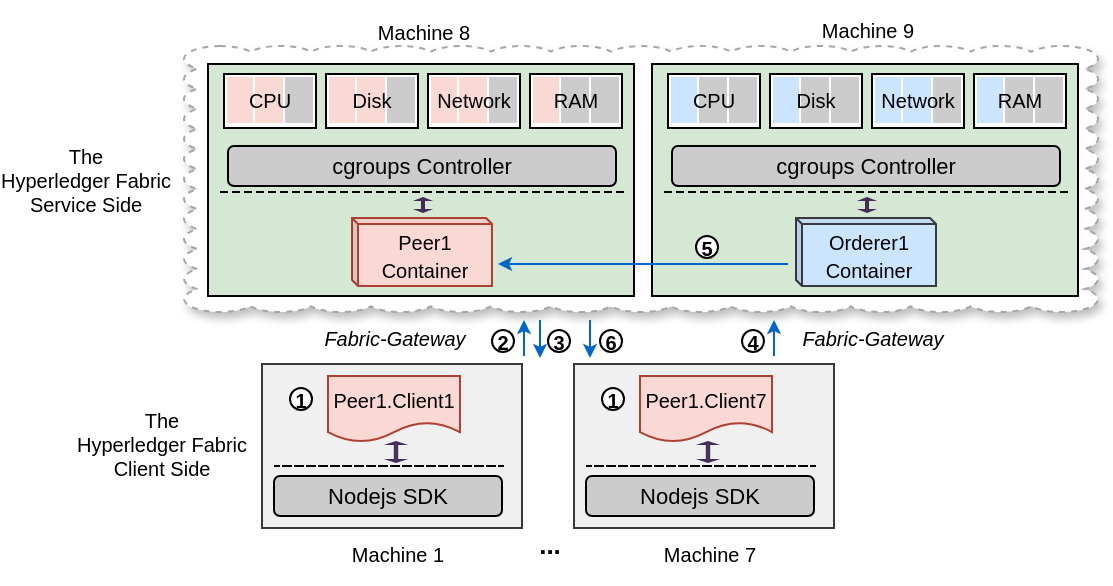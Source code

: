 <mxfile version="20.6.2" type="device"><diagram id="aW8BC6xyf7XYzy20FpQa" name="Page-1"><mxGraphModel dx="1002" dy="615" grid="1" gridSize="10" guides="1" tooltips="1" connect="1" arrows="1" fold="1" page="1" pageScale="1" pageWidth="827" pageHeight="1169" math="0" shadow="0"><root><mxCell id="0"/><mxCell id="1" parent="0"/><mxCell id="XK2W6UIJSNf5Aq3qvfiF-6" value="" style="whiteSpace=wrap;html=1;shape=mxgraph.basic.cloud_rect;gradientColor=none;strokeColor=#A6A6A6;shadow=1;strokeWidth=1;perimeterSpacing=0;sketch=0;dashed=1;" parent="1" vertex="1"><mxGeometry x="267" y="328" width="457" height="133" as="geometry"/></mxCell><mxCell id="_izc5aic09UUB3uyZORW-22" value="&lt;font style=&quot;font-size: 10px;&quot;&gt;Machine 9&lt;/font&gt;" style="text;html=1;strokeColor=none;fillColor=none;align=center;verticalAlign=middle;whiteSpace=wrap;rounded=0;fontSize=10;" parent="1" vertex="1"><mxGeometry x="579" y="305" width="60" height="30" as="geometry"/></mxCell><mxCell id="_izc5aic09UUB3uyZORW-28" value="" style="rounded=0;whiteSpace=wrap;html=1;fillColor=#D5E8D4;" parent="1" vertex="1"><mxGeometry x="279" y="337" width="213" height="116" as="geometry"/></mxCell><mxCell id="_izc5aic09UUB3uyZORW-29" value="cgroups Controller" style="rounded=1;whiteSpace=wrap;html=1;fillColor=#CCCCCC;strokeColor=#000000;fontSize=11;" parent="1" vertex="1"><mxGeometry x="289" y="378" width="194" height="20" as="geometry"/></mxCell><mxCell id="_izc5aic09UUB3uyZORW-30" value="" style="endArrow=none;dashed=1;html=1;rounded=0;fontColor=#000000;shape=link;sketch=0;width=0;endSize=29;" parent="1" edge="1"><mxGeometry width="50" height="50" relative="1" as="geometry"><mxPoint x="487" y="401" as="sourcePoint"/><mxPoint x="285" y="401" as="targetPoint"/></mxGeometry></mxCell><mxCell id="_izc5aic09UUB3uyZORW-31" value="" style="html=1;shadow=0;dashed=0;align=center;verticalAlign=middle;shape=mxgraph.arrows2.twoWayArrow;dy=0.8;dx=1.0;fontColor=#ffffff;strokeColor=#432D57;fillColor=#76608a;direction=south;" parent="1" vertex="1"><mxGeometry x="384" y="404" width="5" height="7" as="geometry"/></mxCell><mxCell id="_izc5aic09UUB3uyZORW-32" value="" style="rounded=0;whiteSpace=wrap;html=1;shadow=0;labelBackgroundColor=none;fontSize=10;fontColor=#000000;strokeColor=#000000;fillColor=#FFFFFF;" parent="1" vertex="1"><mxGeometry x="287" y="342" width="46" height="27" as="geometry"/></mxCell><mxCell id="_izc5aic09UUB3uyZORW-33" value="" style="rounded=0;whiteSpace=wrap;html=1;shadow=0;fontSize=10;strokeColor=#FFFFFF;fillColor=#fad9d5;imageWidth=21;imageHeight=21;absoluteArcSize=1;" parent="1" vertex="1"><mxGeometry x="288" y="343" width="15" height="24" as="geometry"/></mxCell><mxCell id="_izc5aic09UUB3uyZORW-34" value="" style="rounded=0;whiteSpace=wrap;html=1;shadow=0;fontSize=10;strokeColor=#FFFFFF;fillColor=#fad9d5;imageWidth=21;imageHeight=21;absoluteArcSize=1;" parent="1" vertex="1"><mxGeometry x="302" y="343" width="15" height="24" as="geometry"/></mxCell><mxCell id="_izc5aic09UUB3uyZORW-35" value="" style="rounded=0;whiteSpace=wrap;html=1;shadow=0;fontSize=10;fontColor=#000000;strokeColor=#FFFFFF;fillColor=#CCCCCC;imageWidth=21;imageHeight=21;absoluteArcSize=1;" parent="1" vertex="1"><mxGeometry x="317" y="343" width="15" height="24" as="geometry"/></mxCell><mxCell id="_izc5aic09UUB3uyZORW-36" value="CPU" style="text;html=1;strokeColor=none;fillColor=none;align=center;verticalAlign=middle;whiteSpace=wrap;rounded=0;fontSize=10;" parent="1" vertex="1"><mxGeometry x="283" y="343" width="54" height="24" as="geometry"/></mxCell><mxCell id="_izc5aic09UUB3uyZORW-37" value="" style="rounded=0;whiteSpace=wrap;html=1;shadow=0;labelBackgroundColor=none;fontSize=10;fontColor=#000000;strokeColor=#000000;fillColor=#FFFFFF;" parent="1" vertex="1"><mxGeometry x="338" y="342" width="46" height="27" as="geometry"/></mxCell><mxCell id="_izc5aic09UUB3uyZORW-38" value="" style="rounded=0;whiteSpace=wrap;html=1;shadow=0;fontSize=10;strokeColor=#FFFFFF;fillColor=#fad9d5;imageWidth=21;imageHeight=21;absoluteArcSize=1;" parent="1" vertex="1"><mxGeometry x="339" y="343" width="15" height="24" as="geometry"/></mxCell><mxCell id="_izc5aic09UUB3uyZORW-39" value="" style="rounded=0;whiteSpace=wrap;html=1;shadow=0;fontSize=10;strokeColor=#FFFFFF;fillColor=#fad9d5;imageWidth=21;imageHeight=21;absoluteArcSize=1;" parent="1" vertex="1"><mxGeometry x="353" y="343" width="15" height="24" as="geometry"/></mxCell><mxCell id="_izc5aic09UUB3uyZORW-40" value="" style="rounded=0;whiteSpace=wrap;html=1;shadow=0;fontSize=10;fontColor=#000000;strokeColor=#FFFFFF;fillColor=#CCCCCC;imageWidth=21;imageHeight=21;absoluteArcSize=1;" parent="1" vertex="1"><mxGeometry x="368" y="343" width="15" height="24" as="geometry"/></mxCell><mxCell id="_izc5aic09UUB3uyZORW-41" value="Disk" style="text;html=1;strokeColor=none;fillColor=none;align=center;verticalAlign=middle;whiteSpace=wrap;rounded=0;fontSize=10;" parent="1" vertex="1"><mxGeometry x="334" y="343" width="54" height="24" as="geometry"/></mxCell><mxCell id="_izc5aic09UUB3uyZORW-42" value="" style="rounded=0;whiteSpace=wrap;html=1;shadow=0;labelBackgroundColor=none;fontSize=10;fontColor=#000000;strokeColor=#000000;fillColor=#FFFFFF;" parent="1" vertex="1"><mxGeometry x="389" y="342" width="46" height="27" as="geometry"/></mxCell><mxCell id="_izc5aic09UUB3uyZORW-43" value="" style="rounded=0;whiteSpace=wrap;html=1;shadow=0;fontSize=10;strokeColor=#FFFFFF;fillColor=#fad9d5;imageWidth=21;imageHeight=21;absoluteArcSize=1;" parent="1" vertex="1"><mxGeometry x="390" y="343" width="15" height="24" as="geometry"/></mxCell><mxCell id="_izc5aic09UUB3uyZORW-44" value="" style="rounded=0;whiteSpace=wrap;html=1;shadow=0;fontSize=10;strokeColor=#FFFFFF;fillColor=#fad9d5;imageWidth=21;imageHeight=21;absoluteArcSize=1;" parent="1" vertex="1"><mxGeometry x="404" y="343" width="15" height="24" as="geometry"/></mxCell><mxCell id="_izc5aic09UUB3uyZORW-45" value="" style="rounded=0;whiteSpace=wrap;html=1;shadow=0;fontSize=10;fontColor=#000000;strokeColor=#FFFFFF;fillColor=#CCCCCC;imageWidth=21;imageHeight=21;absoluteArcSize=1;" parent="1" vertex="1"><mxGeometry x="419" y="343" width="15" height="24" as="geometry"/></mxCell><mxCell id="_izc5aic09UUB3uyZORW-46" value="Network" style="text;html=1;strokeColor=none;fillColor=none;align=center;verticalAlign=middle;whiteSpace=wrap;rounded=0;fontSize=10;" parent="1" vertex="1"><mxGeometry x="385" y="343" width="54" height="24" as="geometry"/></mxCell><mxCell id="_izc5aic09UUB3uyZORW-47" value="&lt;font style=&quot;font-size: 10px;&quot;&gt;Peer1&lt;br style=&quot;&quot;&gt;Container&lt;/font&gt;" style="shape=cube;whiteSpace=wrap;html=1;boundedLbl=1;backgroundOutline=1;darkOpacity=0.05;darkOpacity2=0.1;shadow=0;size=3;fontSize=11;fillColor=#fad9d5;strokeColor=#ae4132;" parent="1" vertex="1"><mxGeometry x="351" y="414" width="70" height="34" as="geometry"/></mxCell><mxCell id="_izc5aic09UUB3uyZORW-48" value="&lt;font style=&quot;font-size: 10px;&quot;&gt;Machine 8&lt;/font&gt;" style="text;html=1;strokeColor=none;fillColor=none;align=center;verticalAlign=middle;whiteSpace=wrap;rounded=0;fontSize=10;" parent="1" vertex="1"><mxGeometry x="357" y="306" width="60" height="30" as="geometry"/></mxCell><mxCell id="_izc5aic09UUB3uyZORW-52" value="&lt;font style=&quot;font-size: 10px;&quot;&gt;The Hyperledger&amp;nbsp;Fabric&lt;br&gt;Service Side&lt;br&gt;&lt;/font&gt;" style="text;html=1;strokeColor=none;fillColor=none;align=center;verticalAlign=middle;whiteSpace=wrap;rounded=0;fontSize=8;" parent="1" vertex="1"><mxGeometry x="188" y="380" width="60" height="30" as="geometry"/></mxCell><mxCell id="_izc5aic09UUB3uyZORW-53" value="" style="rounded=0;whiteSpace=wrap;html=1;fillColor=#F0F0F0;strokeColor=#36393d;" parent="1" vertex="1"><mxGeometry x="462" y="487" width="130" height="82" as="geometry"/></mxCell><mxCell id="_izc5aic09UUB3uyZORW-54" value="Nodejs SDK" style="rounded=1;whiteSpace=wrap;html=1;fontSize=11;fillColor=#CCCCCC;strokeColor=#000000;" parent="1" vertex="1"><mxGeometry x="468" y="543" width="114" height="20" as="geometry"/></mxCell><mxCell id="_izc5aic09UUB3uyZORW-55" value="" style="endArrow=none;dashed=1;html=1;rounded=0;fontColor=#000000;shape=link;sketch=0;width=0;" parent="1" edge="1"><mxGeometry width="50" height="50" relative="1" as="geometry"><mxPoint x="583" y="538.0" as="sourcePoint"/><mxPoint x="468.0" y="538.0" as="targetPoint"/></mxGeometry></mxCell><mxCell id="_izc5aic09UUB3uyZORW-56" value="" style="html=1;shadow=0;dashed=0;align=center;verticalAlign=middle;shape=mxgraph.arrows2.twoWayArrow;dy=0.8;dx=1.0;fontColor=#ffffff;strokeColor=#432D57;fillColor=#76608a;direction=south;" parent="1" vertex="1"><mxGeometry x="526" y="526" width="6" height="10" as="geometry"/></mxCell><mxCell id="_izc5aic09UUB3uyZORW-57" value="&lt;font style=&quot;font-size: 10px;&quot;&gt;Peer1.Client7&lt;/font&gt;" style="shape=document;whiteSpace=wrap;html=1;boundedLbl=1;fillColor=#fad9d5;strokeColor=#ae4132;" parent="1" vertex="1"><mxGeometry x="495" y="493" width="66" height="33" as="geometry"/></mxCell><mxCell id="_izc5aic09UUB3uyZORW-58" value="&lt;font style=&quot;font-size: 10px;&quot;&gt;Machine 7&lt;/font&gt;" style="text;html=1;strokeColor=none;fillColor=none;align=center;verticalAlign=middle;whiteSpace=wrap;rounded=0;fontSize=10;" parent="1" vertex="1"><mxGeometry x="500" y="567" width="60" height="30" as="geometry"/></mxCell><mxCell id="_izc5aic09UUB3uyZORW-59" value="1" style="ellipse;whiteSpace=wrap;html=1;aspect=fixed;fontSize=10;strokeColor=#000000;fillColor=#FFFFFF;fontStyle=1" parent="1" vertex="1"><mxGeometry x="476" y="499" width="11" height="11" as="geometry"/></mxCell><mxCell id="_izc5aic09UUB3uyZORW-60" value="" style="rounded=0;whiteSpace=wrap;html=1;fillColor=#F0F0F0;strokeColor=#36393d;" parent="1" vertex="1"><mxGeometry x="306" y="487" width="130" height="82" as="geometry"/></mxCell><mxCell id="_izc5aic09UUB3uyZORW-61" value="Nodejs SDK" style="rounded=1;whiteSpace=wrap;html=1;fontSize=11;fillColor=#CCCCCC;strokeColor=#000000;" parent="1" vertex="1"><mxGeometry x="312" y="543" width="114" height="20" as="geometry"/></mxCell><mxCell id="_izc5aic09UUB3uyZORW-62" value="" style="endArrow=none;dashed=1;html=1;rounded=0;fontColor=#000000;shape=link;sketch=0;width=0;" parent="1" edge="1"><mxGeometry width="50" height="50" relative="1" as="geometry"><mxPoint x="427.0" y="538.0" as="sourcePoint"/><mxPoint x="312.0" y="538.0" as="targetPoint"/></mxGeometry></mxCell><mxCell id="_izc5aic09UUB3uyZORW-63" value="" style="html=1;shadow=0;dashed=0;align=center;verticalAlign=middle;shape=mxgraph.arrows2.twoWayArrow;dy=0.8;dx=1.0;fontColor=#ffffff;strokeColor=#432D57;fillColor=#76608a;direction=south;" parent="1" vertex="1"><mxGeometry x="370" y="526" width="6" height="10" as="geometry"/></mxCell><mxCell id="_izc5aic09UUB3uyZORW-64" value="&lt;font style=&quot;font-size: 10px;&quot;&gt;Peer1.Client1&lt;/font&gt;" style="shape=document;whiteSpace=wrap;html=1;boundedLbl=1;fillColor=#fad9d5;strokeColor=#ae4132;" parent="1" vertex="1"><mxGeometry x="339" y="493" width="66" height="33" as="geometry"/></mxCell><mxCell id="_izc5aic09UUB3uyZORW-65" value="&lt;font style=&quot;font-size: 10px;&quot;&gt;Machine 1&lt;/font&gt;" style="text;html=1;strokeColor=none;fillColor=none;align=center;verticalAlign=middle;whiteSpace=wrap;rounded=0;fontSize=10;" parent="1" vertex="1"><mxGeometry x="344" y="567" width="60" height="30" as="geometry"/></mxCell><mxCell id="_izc5aic09UUB3uyZORW-66" value="1" style="ellipse;whiteSpace=wrap;html=1;aspect=fixed;fontSize=10;strokeColor=#000000;fillColor=#FFFFFF;fontStyle=1" parent="1" vertex="1"><mxGeometry x="320" y="499" width="11" height="11" as="geometry"/></mxCell><mxCell id="_izc5aic09UUB3uyZORW-67" value="&lt;b&gt;&lt;font style=&quot;font-size: 13px;&quot;&gt;...&lt;/font&gt;&lt;/b&gt;" style="text;html=1;strokeColor=none;fillColor=none;align=center;verticalAlign=middle;whiteSpace=wrap;rounded=0;fontSize=10;" parent="1" vertex="1"><mxGeometry x="420" y="562" width="60" height="30" as="geometry"/></mxCell><mxCell id="_izc5aic09UUB3uyZORW-69" value="" style="endArrow=classic;html=1;rounded=0;fontSize=10;strokeColor=#0066CC;endSize=4;startSize=4;" parent="1" edge="1"><mxGeometry width="50" height="50" relative="1" as="geometry"><mxPoint x="562" y="483" as="sourcePoint"/><mxPoint x="562" y="465.0" as="targetPoint"/></mxGeometry></mxCell><mxCell id="_izc5aic09UUB3uyZORW-70" value="4" style="ellipse;whiteSpace=wrap;html=1;aspect=fixed;fontSize=10;strokeColor=#000000;fillColor=#FFFFFF;fontStyle=1" parent="1" vertex="1"><mxGeometry x="546" y="470" width="11" height="11" as="geometry"/></mxCell><mxCell id="_izc5aic09UUB3uyZORW-71" value="" style="endArrow=classic;html=1;rounded=0;fontSize=10;strokeColor=#0066CC;endSize=4;startSize=4;" parent="1" edge="1"><mxGeometry width="50" height="50" relative="1" as="geometry"><mxPoint x="437.0" y="483" as="sourcePoint"/><mxPoint x="437.0" y="465.0" as="targetPoint"/></mxGeometry></mxCell><mxCell id="_izc5aic09UUB3uyZORW-72" value="" style="endArrow=classic;html=1;rounded=0;fontSize=10;strokeColor=#0066CC;endSize=4;startSize=4;jumpSize=6;" parent="1" edge="1"><mxGeometry width="50" height="50" relative="1" as="geometry"><mxPoint x="445.0" y="465.0" as="sourcePoint"/><mxPoint x="445.0" y="484" as="targetPoint"/></mxGeometry></mxCell><mxCell id="_izc5aic09UUB3uyZORW-73" value="" style="endArrow=classic;html=1;rounded=0;fontSize=10;strokeColor=#0066CC;endSize=4;startSize=4;jumpSize=6;" parent="1" edge="1"><mxGeometry width="50" height="50" relative="1" as="geometry"><mxPoint x="470.0" y="465.0" as="sourcePoint"/><mxPoint x="470.0" y="484" as="targetPoint"/></mxGeometry></mxCell><mxCell id="_izc5aic09UUB3uyZORW-74" value="2" style="ellipse;whiteSpace=wrap;html=1;aspect=fixed;fontSize=10;strokeColor=#000000;fillColor=#FFFFFF;fontStyle=1" parent="1" vertex="1"><mxGeometry x="421" y="470" width="11" height="11" as="geometry"/></mxCell><mxCell id="_izc5aic09UUB3uyZORW-75" value="3" style="ellipse;whiteSpace=wrap;html=1;aspect=fixed;fontSize=10;strokeColor=#000000;fillColor=#FFFFFF;fontStyle=1" parent="1" vertex="1"><mxGeometry x="449" y="470" width="11" height="11" as="geometry"/></mxCell><mxCell id="_izc5aic09UUB3uyZORW-76" value="6" style="ellipse;whiteSpace=wrap;html=1;aspect=fixed;fontSize=10;strokeColor=#000000;fillColor=#FFFFFF;fontStyle=1" parent="1" vertex="1"><mxGeometry x="475" y="470" width="11" height="11" as="geometry"/></mxCell><mxCell id="ahnX-Xyx6NTxRVOsWMf1-1" value="" style="rounded=0;whiteSpace=wrap;html=1;shadow=0;labelBackgroundColor=none;fontSize=10;fontColor=#000000;strokeColor=#000000;fillColor=#FFFFFF;" parent="1" vertex="1"><mxGeometry x="440" y="342" width="46" height="27" as="geometry"/></mxCell><mxCell id="ahnX-Xyx6NTxRVOsWMf1-2" value="" style="rounded=0;whiteSpace=wrap;html=1;shadow=0;fontSize=10;strokeColor=#FFFFFF;fillColor=#fad9d5;imageWidth=21;imageHeight=21;absoluteArcSize=1;" parent="1" vertex="1"><mxGeometry x="441" y="343" width="15" height="24" as="geometry"/></mxCell><mxCell id="ahnX-Xyx6NTxRVOsWMf1-3" value="" style="rounded=0;whiteSpace=wrap;html=1;shadow=0;fontSize=10;strokeColor=#FFFFFF;fillColor=#CCCCCC;imageWidth=21;imageHeight=21;absoluteArcSize=1;" parent="1" vertex="1"><mxGeometry x="455" y="343" width="15" height="24" as="geometry"/></mxCell><mxCell id="ahnX-Xyx6NTxRVOsWMf1-4" value="" style="rounded=0;whiteSpace=wrap;html=1;shadow=0;fontSize=10;fontColor=#000000;strokeColor=#FFFFFF;fillColor=#CCCCCC;imageWidth=21;imageHeight=21;absoluteArcSize=1;" parent="1" vertex="1"><mxGeometry x="470" y="343" width="15" height="24" as="geometry"/></mxCell><mxCell id="ahnX-Xyx6NTxRVOsWMf1-5" value="RAM" style="text;html=1;strokeColor=none;fillColor=none;align=center;verticalAlign=middle;whiteSpace=wrap;rounded=0;fontSize=10;" parent="1" vertex="1"><mxGeometry x="436" y="343" width="54" height="24" as="geometry"/></mxCell><mxCell id="ahnX-Xyx6NTxRVOsWMf1-6" value="" style="rounded=0;whiteSpace=wrap;html=1;fillColor=#D5E8D4;" parent="1" vertex="1"><mxGeometry x="501" y="337" width="213" height="116" as="geometry"/></mxCell><mxCell id="ahnX-Xyx6NTxRVOsWMf1-7" value="cgroups Controller" style="rounded=1;whiteSpace=wrap;html=1;fillColor=#CCCCCC;strokeColor=#000000;fontSize=11;" parent="1" vertex="1"><mxGeometry x="511" y="378" width="194" height="20" as="geometry"/></mxCell><mxCell id="ahnX-Xyx6NTxRVOsWMf1-8" value="" style="endArrow=none;dashed=1;html=1;rounded=0;fontColor=#000000;shape=link;sketch=0;width=0;endSize=29;" parent="1" edge="1"><mxGeometry width="50" height="50" relative="1" as="geometry"><mxPoint x="709" y="401" as="sourcePoint"/><mxPoint x="507" y="401" as="targetPoint"/></mxGeometry></mxCell><mxCell id="ahnX-Xyx6NTxRVOsWMf1-9" value="" style="html=1;shadow=0;dashed=0;align=center;verticalAlign=middle;shape=mxgraph.arrows2.twoWayArrow;dy=0.8;dx=1.0;fontColor=#ffffff;strokeColor=#432D57;fillColor=#76608a;direction=south;" parent="1" vertex="1"><mxGeometry x="606" y="404" width="5" height="7" as="geometry"/></mxCell><mxCell id="ahnX-Xyx6NTxRVOsWMf1-10" value="" style="rounded=0;whiteSpace=wrap;html=1;shadow=0;labelBackgroundColor=none;fontSize=10;fontColor=#000000;strokeColor=#000000;fillColor=#FFFFFF;" parent="1" vertex="1"><mxGeometry x="509" y="342" width="46" height="27" as="geometry"/></mxCell><mxCell id="ahnX-Xyx6NTxRVOsWMf1-11" value="" style="rounded=0;whiteSpace=wrap;html=1;shadow=0;fontSize=10;strokeColor=#FFFFFF;fillColor=#CCE5FF;imageWidth=21;imageHeight=21;absoluteArcSize=1;" parent="1" vertex="1"><mxGeometry x="510" y="343" width="15" height="24" as="geometry"/></mxCell><mxCell id="ahnX-Xyx6NTxRVOsWMf1-12" value="" style="rounded=0;whiteSpace=wrap;html=1;shadow=0;fontSize=10;strokeColor=#FFFFFF;fillColor=#CCCCCC;imageWidth=21;imageHeight=21;absoluteArcSize=1;" parent="1" vertex="1"><mxGeometry x="524" y="343" width="15" height="24" as="geometry"/></mxCell><mxCell id="ahnX-Xyx6NTxRVOsWMf1-13" value="" style="rounded=0;whiteSpace=wrap;html=1;shadow=0;fontSize=10;fontColor=#000000;strokeColor=#FFFFFF;fillColor=#CCCCCC;imageWidth=21;imageHeight=21;absoluteArcSize=1;" parent="1" vertex="1"><mxGeometry x="539" y="343" width="15" height="24" as="geometry"/></mxCell><mxCell id="ahnX-Xyx6NTxRVOsWMf1-14" value="CPU" style="text;html=1;strokeColor=none;fillColor=none;align=center;verticalAlign=middle;whiteSpace=wrap;rounded=0;fontSize=10;" parent="1" vertex="1"><mxGeometry x="505" y="343" width="54" height="24" as="geometry"/></mxCell><mxCell id="ahnX-Xyx6NTxRVOsWMf1-15" value="" style="rounded=0;whiteSpace=wrap;html=1;shadow=0;labelBackgroundColor=none;fontSize=10;fontColor=#000000;strokeColor=#000000;fillColor=#FFFFFF;" parent="1" vertex="1"><mxGeometry x="560" y="342" width="46" height="27" as="geometry"/></mxCell><mxCell id="ahnX-Xyx6NTxRVOsWMf1-16" value="" style="rounded=0;whiteSpace=wrap;html=1;shadow=0;fontSize=10;strokeColor=#FFFFFF;fillColor=#CCE5FF;imageWidth=21;imageHeight=21;absoluteArcSize=1;" parent="1" vertex="1"><mxGeometry x="561" y="343" width="15" height="24" as="geometry"/></mxCell><mxCell id="ahnX-Xyx6NTxRVOsWMf1-17" value="" style="rounded=0;whiteSpace=wrap;html=1;shadow=0;fontSize=10;strokeColor=#FFFFFF;fillColor=#CCCCCC;imageWidth=21;imageHeight=21;absoluteArcSize=1;" parent="1" vertex="1"><mxGeometry x="575" y="343" width="15" height="24" as="geometry"/></mxCell><mxCell id="ahnX-Xyx6NTxRVOsWMf1-18" value="" style="rounded=0;whiteSpace=wrap;html=1;shadow=0;fontSize=10;fontColor=#000000;strokeColor=#FFFFFF;fillColor=#CCCCCC;imageWidth=21;imageHeight=21;absoluteArcSize=1;" parent="1" vertex="1"><mxGeometry x="590" y="343" width="15" height="24" as="geometry"/></mxCell><mxCell id="ahnX-Xyx6NTxRVOsWMf1-19" value="Disk" style="text;html=1;strokeColor=none;fillColor=none;align=center;verticalAlign=middle;whiteSpace=wrap;rounded=0;fontSize=10;" parent="1" vertex="1"><mxGeometry x="556" y="343" width="54" height="24" as="geometry"/></mxCell><mxCell id="ahnX-Xyx6NTxRVOsWMf1-20" value="" style="rounded=0;whiteSpace=wrap;html=1;shadow=0;labelBackgroundColor=none;fontSize=10;fontColor=#000000;strokeColor=#000000;fillColor=#FFFFFF;" parent="1" vertex="1"><mxGeometry x="611" y="342" width="46" height="27" as="geometry"/></mxCell><mxCell id="ahnX-Xyx6NTxRVOsWMf1-21" value="" style="rounded=0;whiteSpace=wrap;html=1;shadow=0;fontSize=10;strokeColor=#FFFFFF;fillColor=#CCE5FF;imageWidth=21;imageHeight=21;absoluteArcSize=1;" parent="1" vertex="1"><mxGeometry x="612" y="343" width="15" height="24" as="geometry"/></mxCell><mxCell id="ahnX-Xyx6NTxRVOsWMf1-22" value="" style="rounded=0;whiteSpace=wrap;html=1;shadow=0;fontSize=10;strokeColor=#FFFFFF;fillColor=#CCE5FF;imageWidth=21;imageHeight=21;absoluteArcSize=1;" parent="1" vertex="1"><mxGeometry x="626" y="343" width="15" height="24" as="geometry"/></mxCell><mxCell id="ahnX-Xyx6NTxRVOsWMf1-23" value="" style="rounded=0;whiteSpace=wrap;html=1;shadow=0;fontSize=10;fontColor=#000000;strokeColor=#FFFFFF;fillColor=#CCCCCC;imageWidth=21;imageHeight=21;absoluteArcSize=1;" parent="1" vertex="1"><mxGeometry x="641" y="343" width="15" height="24" as="geometry"/></mxCell><mxCell id="ahnX-Xyx6NTxRVOsWMf1-24" value="Network" style="text;html=1;strokeColor=none;fillColor=none;align=center;verticalAlign=middle;whiteSpace=wrap;rounded=0;fontSize=10;" parent="1" vertex="1"><mxGeometry x="607" y="343" width="54" height="24" as="geometry"/></mxCell><mxCell id="ahnX-Xyx6NTxRVOsWMf1-25" value="&lt;font style=&quot;font-size: 10px;&quot;&gt;Orderer1&lt;br style=&quot;&quot;&gt;Container&lt;/font&gt;" style="shape=cube;whiteSpace=wrap;html=1;boundedLbl=1;backgroundOutline=1;darkOpacity=0.05;darkOpacity2=0.1;shadow=0;size=3;fontSize=11;fillColor=#cce5ff;strokeColor=#36393d;" parent="1" vertex="1"><mxGeometry x="573" y="414" width="70" height="34" as="geometry"/></mxCell><mxCell id="ahnX-Xyx6NTxRVOsWMf1-26" value="" style="rounded=0;whiteSpace=wrap;html=1;shadow=0;labelBackgroundColor=none;fontSize=10;fontColor=#000000;strokeColor=#000000;fillColor=#FFFFFF;" parent="1" vertex="1"><mxGeometry x="662" y="342" width="46" height="27" as="geometry"/></mxCell><mxCell id="ahnX-Xyx6NTxRVOsWMf1-27" value="" style="rounded=0;whiteSpace=wrap;html=1;shadow=0;fontSize=10;strokeColor=#FFFFFF;fillColor=#CCE5FF;imageWidth=21;imageHeight=21;absoluteArcSize=1;" parent="1" vertex="1"><mxGeometry x="663" y="343" width="15" height="24" as="geometry"/></mxCell><mxCell id="ahnX-Xyx6NTxRVOsWMf1-28" value="" style="rounded=0;whiteSpace=wrap;html=1;shadow=0;fontSize=10;strokeColor=#FFFFFF;fillColor=#CCCCCC;imageWidth=21;imageHeight=21;absoluteArcSize=1;" parent="1" vertex="1"><mxGeometry x="677" y="343" width="15" height="24" as="geometry"/></mxCell><mxCell id="ahnX-Xyx6NTxRVOsWMf1-29" value="" style="rounded=0;whiteSpace=wrap;html=1;shadow=0;fontSize=10;fontColor=#000000;strokeColor=#FFFFFF;fillColor=#CCCCCC;imageWidth=21;imageHeight=21;absoluteArcSize=1;" parent="1" vertex="1"><mxGeometry x="692" y="343" width="15" height="24" as="geometry"/></mxCell><mxCell id="ahnX-Xyx6NTxRVOsWMf1-30" value="RAM" style="text;html=1;strokeColor=none;fillColor=none;align=center;verticalAlign=middle;whiteSpace=wrap;rounded=0;fontSize=10;" parent="1" vertex="1"><mxGeometry x="658" y="343" width="54" height="24" as="geometry"/></mxCell><mxCell id="_izc5aic09UUB3uyZORW-50" value="" style="endArrow=classic;html=1;rounded=0;fontSize=10;strokeColor=#0066CC;endSize=4;startSize=4;jumpSize=6;" parent="1" edge="1"><mxGeometry width="50" height="50" relative="1" as="geometry"><mxPoint x="569" y="437" as="sourcePoint"/><mxPoint x="424" y="437.0" as="targetPoint"/></mxGeometry></mxCell><mxCell id="_izc5aic09UUB3uyZORW-51" value="5" style="ellipse;whiteSpace=wrap;html=1;aspect=fixed;fontSize=10;strokeColor=#000000;fillColor=#FFFFFF;fontStyle=1" parent="1" vertex="1"><mxGeometry x="523" y="423" width="11" height="11" as="geometry"/></mxCell><mxCell id="E17N7Q5KL3azJN7GOX-G-2" value="&lt;span style=&quot;font-size: 10px;&quot;&gt;&lt;i&gt;Fabric-Gateway&lt;/i&gt;&lt;/span&gt;" style="text;html=1;strokeColor=none;fillColor=none;align=center;verticalAlign=middle;whiteSpace=wrap;rounded=0;fontSize=8;" parent="1" vertex="1"><mxGeometry x="328" y="459" width="89" height="30" as="geometry"/></mxCell><mxCell id="E17N7Q5KL3azJN7GOX-G-3" value="&lt;span style=&quot;font-size: 10px;&quot;&gt;&lt;i&gt;Fabric-Gateway&lt;/i&gt;&lt;/span&gt;" style="text;html=1;strokeColor=none;fillColor=none;align=center;verticalAlign=middle;whiteSpace=wrap;rounded=0;fontSize=8;" parent="1" vertex="1"><mxGeometry x="567" y="459" width="89" height="30" as="geometry"/></mxCell><mxCell id="8RkwSL7RH_2S7QH65K8Y-1" value="&lt;font style=&quot;font-size: 10px;&quot;&gt;The Hyperledger&amp;nbsp;Fabric&lt;br&gt;Client Side&lt;br&gt;&lt;/font&gt;" style="text;html=1;strokeColor=none;fillColor=none;align=center;verticalAlign=middle;whiteSpace=wrap;rounded=0;fontSize=8;" vertex="1" parent="1"><mxGeometry x="226" y="512" width="60" height="30" as="geometry"/></mxCell></root></mxGraphModel></diagram></mxfile>